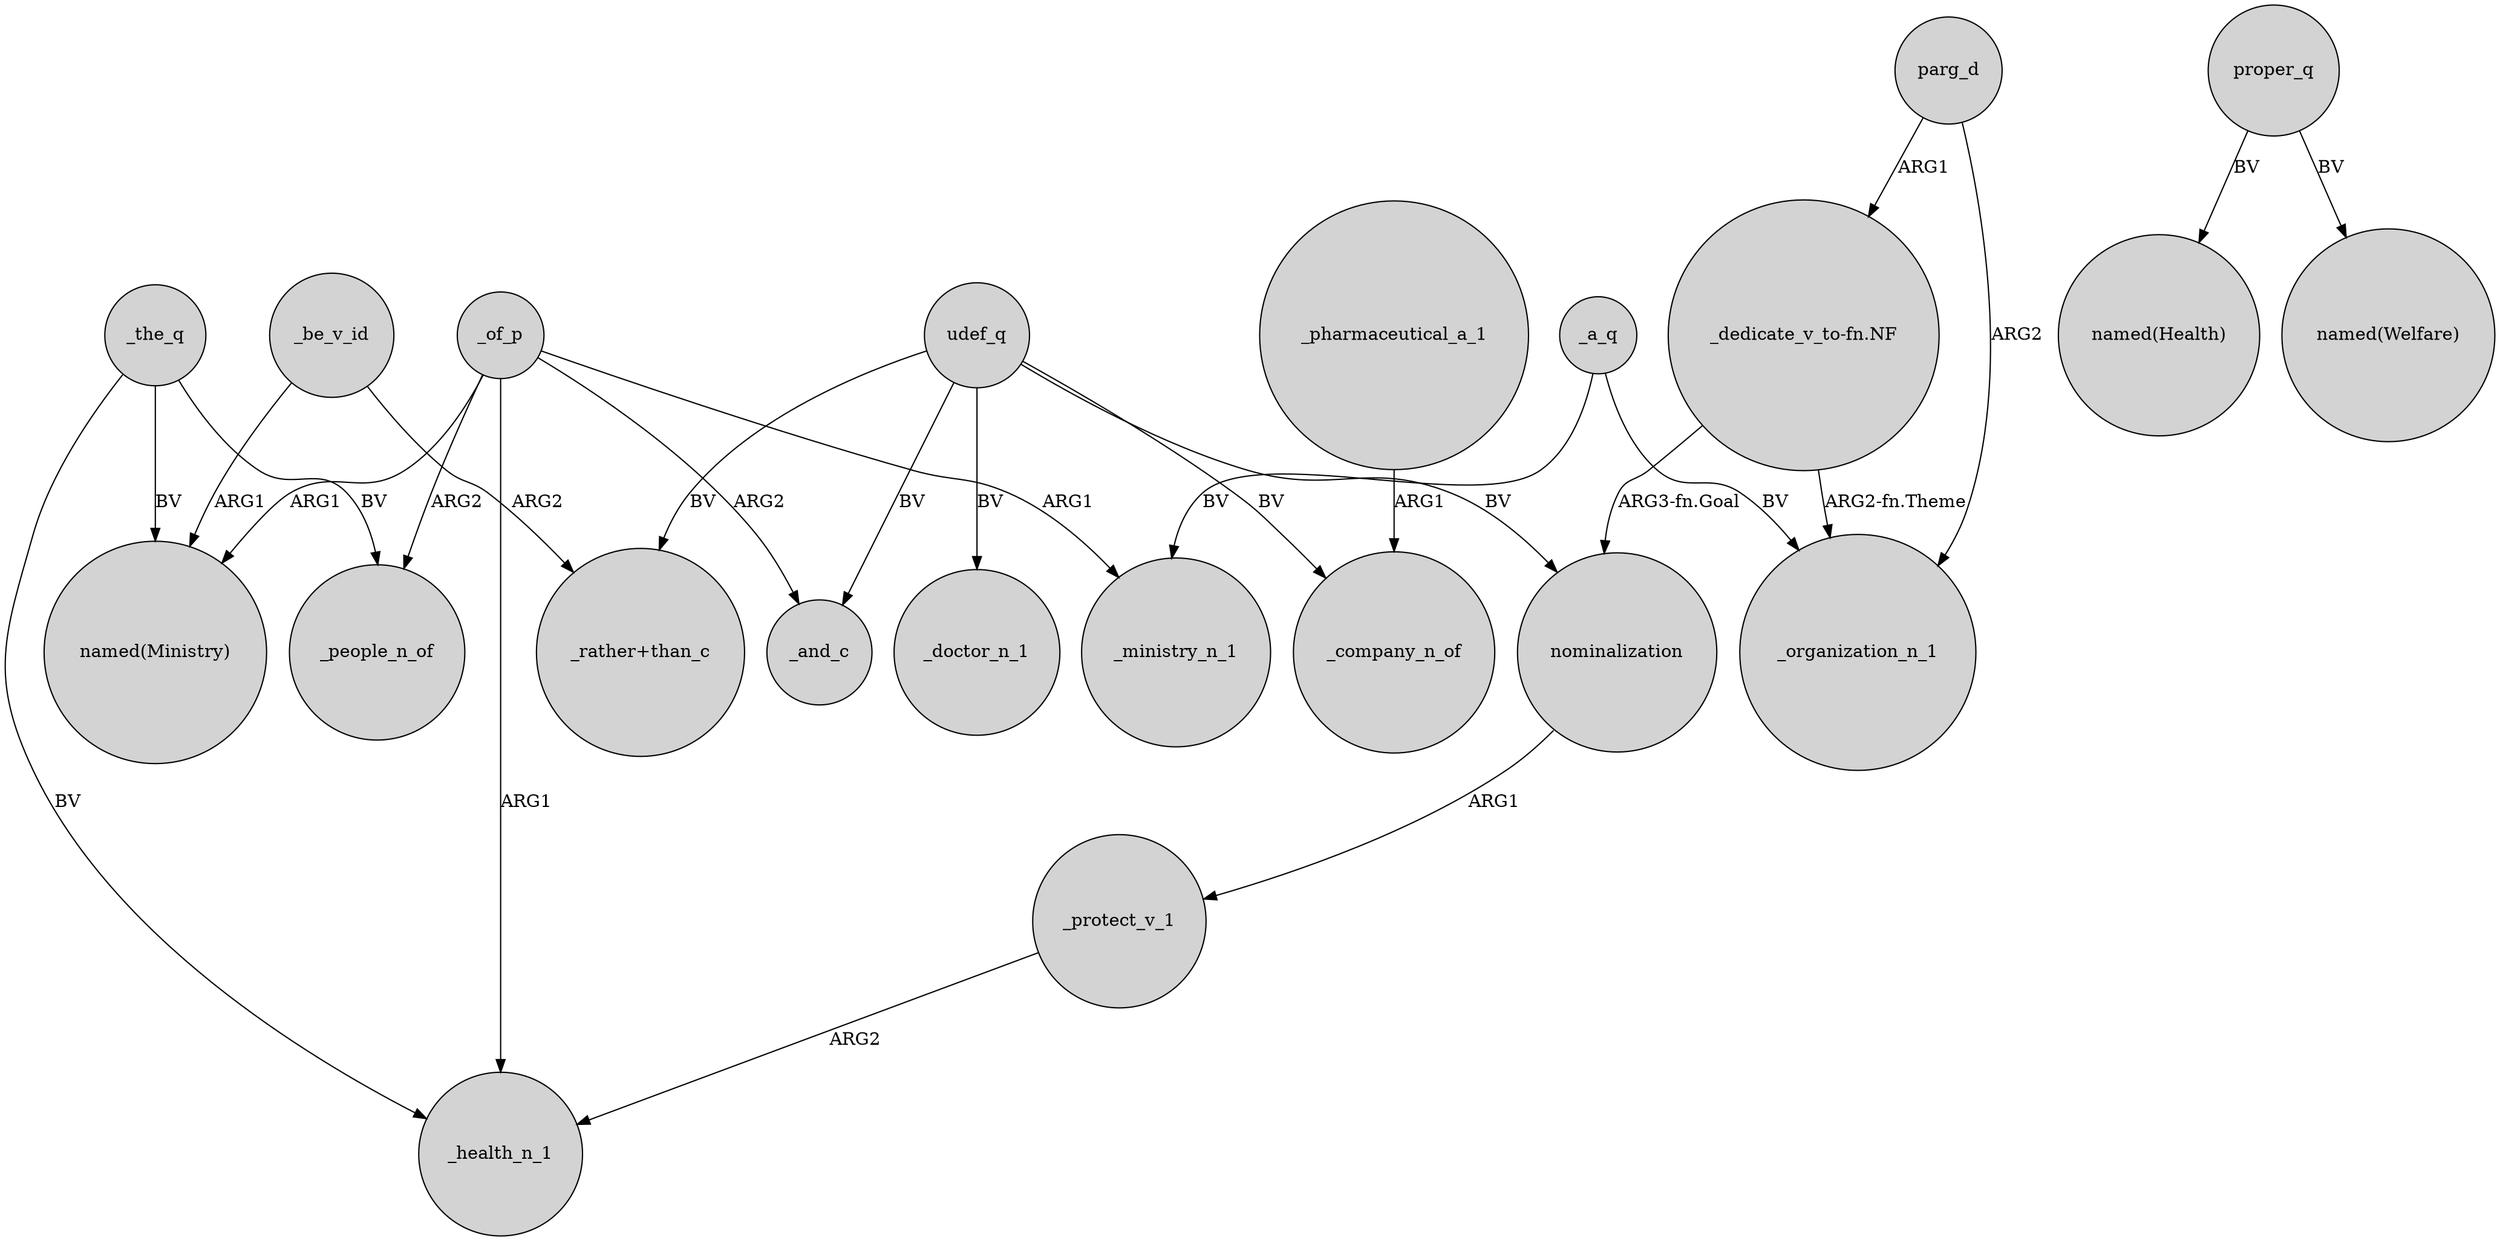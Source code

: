 digraph {
	node [shape=circle style=filled]
	_be_v_id -> "named(Ministry)" [label=ARG1]
	_a_q -> _ministry_n_1 [label=BV]
	_of_p -> _and_c [label=ARG2]
	proper_q -> "named(Health)" [label=BV]
	_of_p -> _health_n_1 [label=ARG1]
	udef_q -> _doctor_n_1 [label=BV]
	udef_q -> "_rather+than_c" [label=BV]
	_the_q -> "named(Ministry)" [label=BV]
	_of_p -> _ministry_n_1 [label=ARG1]
	nominalization -> _protect_v_1 [label=ARG1]
	_of_p -> _people_n_of [label=ARG2]
	proper_q -> "named(Welfare)" [label=BV]
	"_dedicate_v_to-fn.NF" -> nominalization [label="ARG3-fn.Goal"]
	parg_d -> "_dedicate_v_to-fn.NF" [label=ARG1]
	parg_d -> _organization_n_1 [label=ARG2]
	_of_p -> "named(Ministry)" [label=ARG1]
	udef_q -> nominalization [label=BV]
	_a_q -> _organization_n_1 [label=BV]
	_pharmaceutical_a_1 -> _company_n_of [label=ARG1]
	udef_q -> _company_n_of [label=BV]
	udef_q -> _and_c [label=BV]
	_protect_v_1 -> _health_n_1 [label=ARG2]
	_the_q -> _people_n_of [label=BV]
	_be_v_id -> "_rather+than_c" [label=ARG2]
	_the_q -> _health_n_1 [label=BV]
	"_dedicate_v_to-fn.NF" -> _organization_n_1 [label="ARG2-fn.Theme"]
}
